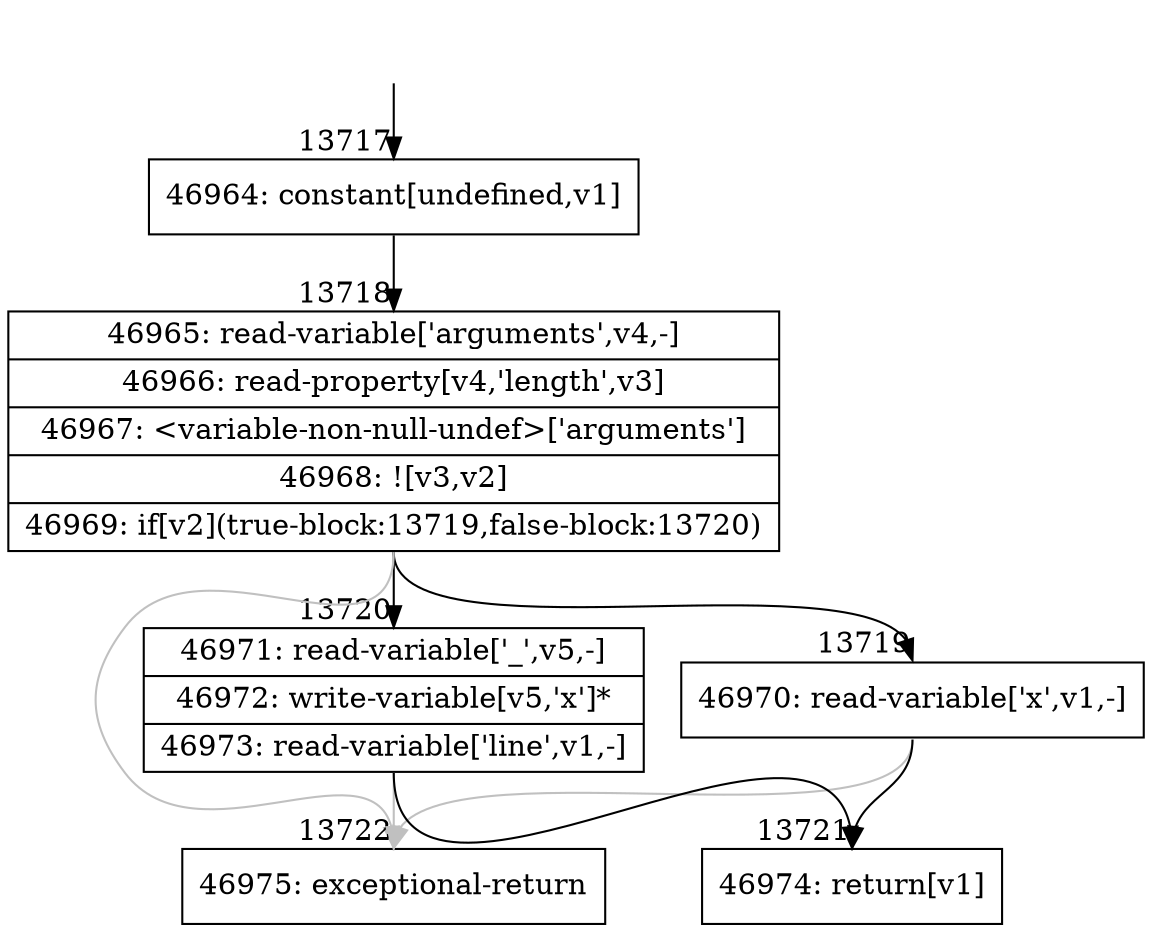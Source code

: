 digraph {
rankdir="TD"
BB_entry1271[shape=none,label=""];
BB_entry1271 -> BB13717 [tailport=s, headport=n, headlabel="    13717"]
BB13717 [shape=record label="{46964: constant[undefined,v1]}" ] 
BB13717 -> BB13718 [tailport=s, headport=n, headlabel="      13718"]
BB13718 [shape=record label="{46965: read-variable['arguments',v4,-]|46966: read-property[v4,'length',v3]|46967: \<variable-non-null-undef\>['arguments']|46968: ![v3,v2]|46969: if[v2](true-block:13719,false-block:13720)}" ] 
BB13718 -> BB13719 [tailport=s, headport=n, headlabel="      13719"]
BB13718 -> BB13720 [tailport=s, headport=n, headlabel="      13720"]
BB13718 -> BB13722 [tailport=s, headport=n, color=gray, headlabel="      13722"]
BB13719 [shape=record label="{46970: read-variable['x',v1,-]}" ] 
BB13719 -> BB13721 [tailport=s, headport=n, headlabel="      13721"]
BB13719 -> BB13722 [tailport=s, headport=n, color=gray]
BB13720 [shape=record label="{46971: read-variable['_',v5,-]|46972: write-variable[v5,'x']*|46973: read-variable['line',v1,-]}" ] 
BB13720 -> BB13721 [tailport=s, headport=n]
BB13720 -> BB13722 [tailport=s, headport=n, color=gray]
BB13721 [shape=record label="{46974: return[v1]}" ] 
BB13722 [shape=record label="{46975: exceptional-return}" ] 
//#$~ 8106
}

